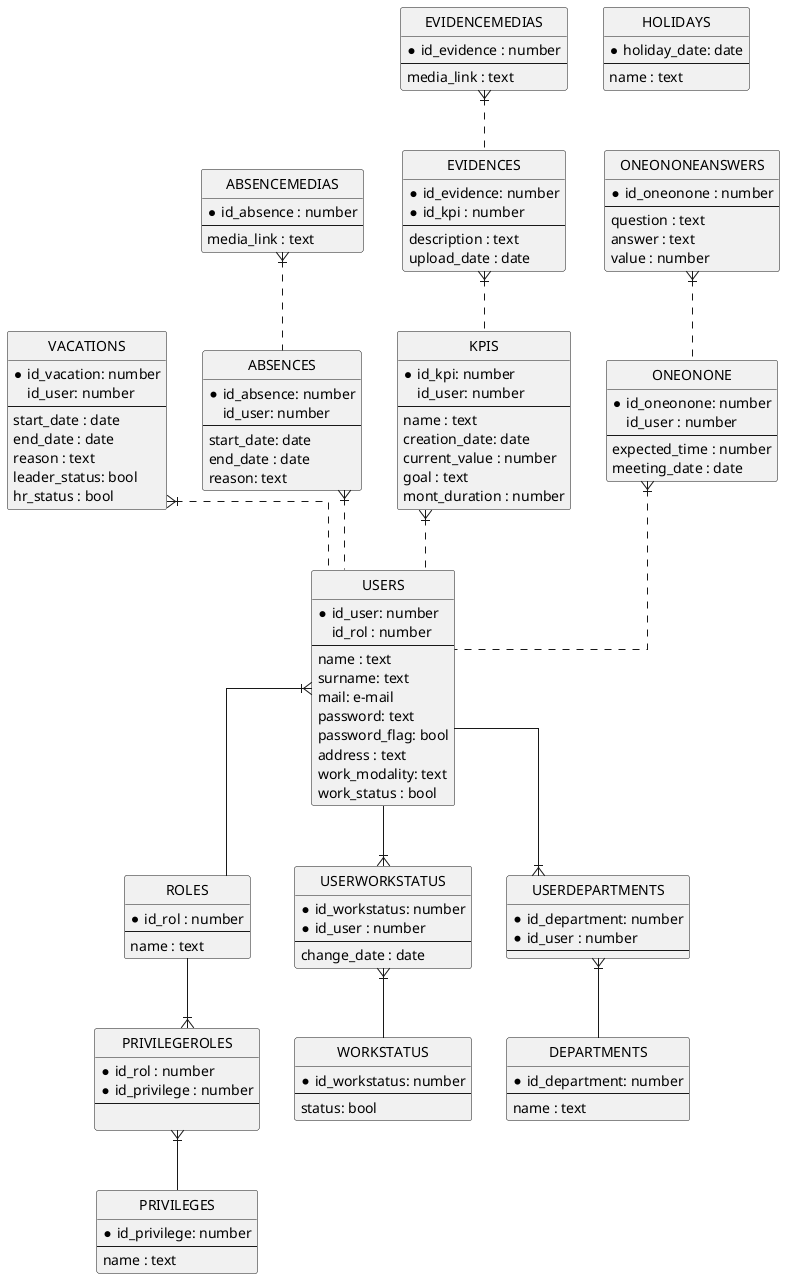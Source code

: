 @startuml

hide circle
skinparam linetype ortho

entity "USERS" as users{
  *id_user: number
  id_rol : number
  --
  name : text
  surname: text
  mail: e-mail
  password: text
  password_flag: bool
  address : text
  work_modality: text
  work_status : bool
}


entity "ROLES" as roles{
  *id_rol : number
  --
  name : text
}

entity "PRIVILEGEROLES" as pr{
  *id_rol : number
  *id_privilege : number
  --
  
}

entity "PRIVILEGES" as priv{
  *id_privilege: number
  --
  name : text
}

entity "WORKSTATUS" as ws{
  *id_workstatus: number 
  --
  status: bool
}

entity "USERWORKSTATUS" as uw{
  *id_workstatus: number
  *id_user : number
  --
  change_date : date
}

entity "DEPARTMENTS" as dep{
  *id_department: number 
  --
  name : text
}

entity "USERDEPARTMENTS" as udep{
  *id_department: number 
  *id_user : number
  --
}

entity "VACATIONS" as vac{
  *id_vacation: number
  id_user: number
  --
  start_date : date
  end_date : date
  reason : text
  leader_status: bool
  hr_status : bool
}


entity "ABSENCES" as abs{
  *id_absence: number 
  id_user: number
  --
  start_date: date
  end_date : date
  reason: text
}

entity "ABSENCEMEDIAS" as absm{
  *id_absence : number
  --
  media_link : text
}

entity "KPIS" as kpis{
  *id_kpi: number
  id_user: number
  --
  name : text
  creation_date: date
  current_value : number
  goal : text
  mont_duration : number
}

entity "EVIDENCES" as evi{
  *id_evidence: number
  *id_kpi : number
  --
  description : text
  upload_date : date
}

entity "EVIDENCEMEDIAS" as evim{
  *id_evidence : number
  --
  media_link : text
}

entity "ONEONONE" as one{
  *id_oneonone: number
  id_user : number
  --
  expected_time : number
  meeting_date : date
}

entity "ONEONONEANSWERS" as oneans{
  *id_oneonone : number
  --
  question : text
  answer : text
  value : number
}

entity "HOLIDAYS" as holy{
  *holiday_date: date
  --
  name : text
}

' muchos a muchos
users }|-- roles
roles --|{ pr
pr }|-- priv
users --|{ uw
uw }|-- ws
users --|{ udep
udep }|-- dep
vac }|.. users
absm }|.. abs
abs }|.. users
evim }|.. evi
evi }|.. kpis
kpis }|.. users
oneans }|.. one
one }|.. users

@enduml
